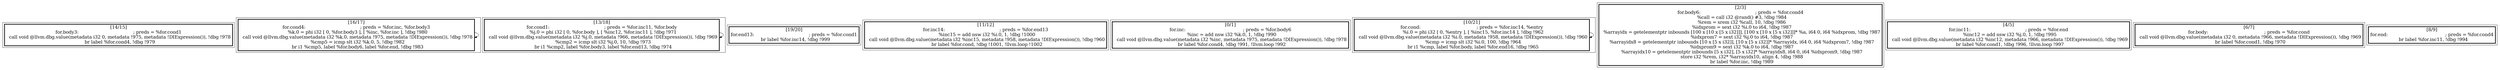 
digraph G {





subgraph cluster10 {


node223 [penwidth=3.0,fontsize=20,shape=rectangle,label="[14/15]
for.body3:                                        ; preds = %for.cond1
  call void @llvm.dbg.value(metadata i32 0, metadata !975, metadata !DIExpression()), !dbg !978
  br label %for.cond4, !dbg !979
" ]



}

subgraph cluster9 {


node222 [penwidth=3.0,fontsize=20,shape=rectangle,label="[16/17]
for.cond4:                                        ; preds = %for.inc, %for.body3
  %k.0 = phi i32 [ 0, %for.body3 ], [ %inc, %for.inc ], !dbg !980
  call void @llvm.dbg.value(metadata i32 %k.0, metadata !975, metadata !DIExpression()), !dbg !978
  %cmp5 = icmp slt i32 %k.0, 5, !dbg !982
  br i1 %cmp5, label %for.body6, label %for.end, !dbg !983
" ]

node222->node222 [ ]


}

subgraph cluster8 {


node221 [penwidth=3.0,fontsize=20,shape=rectangle,label="[13/18]
for.cond1:                                        ; preds = %for.inc11, %for.body
  %j.0 = phi i32 [ 0, %for.body ], [ %inc12, %for.inc11 ], !dbg !971
  call void @llvm.dbg.value(metadata i32 %j.0, metadata !966, metadata !DIExpression()), !dbg !969
  %cmp2 = icmp slt i32 %j.0, 10, !dbg !973
  br i1 %cmp2, label %for.body3, label %for.end13, !dbg !974
" ]

node221->node221 [ ]


}

subgraph cluster7 {


node220 [penwidth=3.0,fontsize=20,shape=rectangle,label="[19/20]
for.end13:                                        ; preds = %for.cond1
  br label %for.inc14, !dbg !999
" ]



}

subgraph cluster6 {


node219 [penwidth=3.0,fontsize=20,shape=rectangle,label="[11/12]
for.inc14:                                        ; preds = %for.end13
  %inc15 = add nsw i32 %i.0, 1, !dbg !1000
  call void @llvm.dbg.value(metadata i32 %inc15, metadata !958, metadata !DIExpression()), !dbg !960
  br label %for.cond, !dbg !1001, !llvm.loop !1002
" ]



}

subgraph cluster0 {


node213 [penwidth=3.0,fontsize=20,shape=rectangle,label="[0/1]
for.inc:                                          ; preds = %for.body6
  %inc = add nsw i32 %k.0, 1, !dbg !990
  call void @llvm.dbg.value(metadata i32 %inc, metadata !975, metadata !DIExpression()), !dbg !978
  br label %for.cond4, !dbg !991, !llvm.loop !992
" ]



}

subgraph cluster5 {


node218 [penwidth=3.0,fontsize=20,shape=rectangle,label="[10/21]
for.cond:                                         ; preds = %for.inc14, %entry
  %i.0 = phi i32 [ 0, %entry ], [ %inc15, %for.inc14 ], !dbg !962
  call void @llvm.dbg.value(metadata i32 %i.0, metadata !958, metadata !DIExpression()), !dbg !960
  %cmp = icmp slt i32 %i.0, 100, !dbg !964
  br i1 %cmp, label %for.body, label %for.end16, !dbg !965
" ]

node218->node218 [ ]


}

subgraph cluster1 {


node214 [penwidth=3.0,fontsize=20,shape=rectangle,label="[2/3]
for.body6:                                        ; preds = %for.cond4
  %call = call i32 @rand() #3, !dbg !984
  %rem = srem i32 %call, 10, !dbg !986
  %idxprom = sext i32 %i.0 to i64, !dbg !987
  %arrayidx = getelementptr inbounds [100 x [10 x [5 x i32]]], [100 x [10 x [5 x i32]]]* %a, i64 0, i64 %idxprom, !dbg !987
  %idxprom7 = sext i32 %j.0 to i64, !dbg !987
  %arrayidx8 = getelementptr inbounds [10 x [5 x i32]], [10 x [5 x i32]]* %arrayidx, i64 0, i64 %idxprom7, !dbg !987
  %idxprom9 = sext i32 %k.0 to i64, !dbg !987
  %arrayidx10 = getelementptr inbounds [5 x i32], [5 x i32]* %arrayidx8, i64 0, i64 %idxprom9, !dbg !987
  store i32 %rem, i32* %arrayidx10, align 4, !dbg !988
  br label %for.inc, !dbg !989
" ]



}

subgraph cluster2 {


node215 [penwidth=3.0,fontsize=20,shape=rectangle,label="[4/5]
for.inc11:                                        ; preds = %for.end
  %inc12 = add nsw i32 %j.0, 1, !dbg !995
  call void @llvm.dbg.value(metadata i32 %inc12, metadata !966, metadata !DIExpression()), !dbg !969
  br label %for.cond1, !dbg !996, !llvm.loop !997
" ]



}

subgraph cluster3 {


node216 [penwidth=3.0,fontsize=20,shape=rectangle,label="[6/7]
for.body:                                         ; preds = %for.cond
  call void @llvm.dbg.value(metadata i32 0, metadata !966, metadata !DIExpression()), !dbg !969
  br label %for.cond1, !dbg !970
" ]



}

subgraph cluster4 {


node217 [penwidth=3.0,fontsize=20,shape=rectangle,label="[8/9]
for.end:                                          ; preds = %for.cond4
  br label %for.inc11, !dbg !994
" ]



}

}
